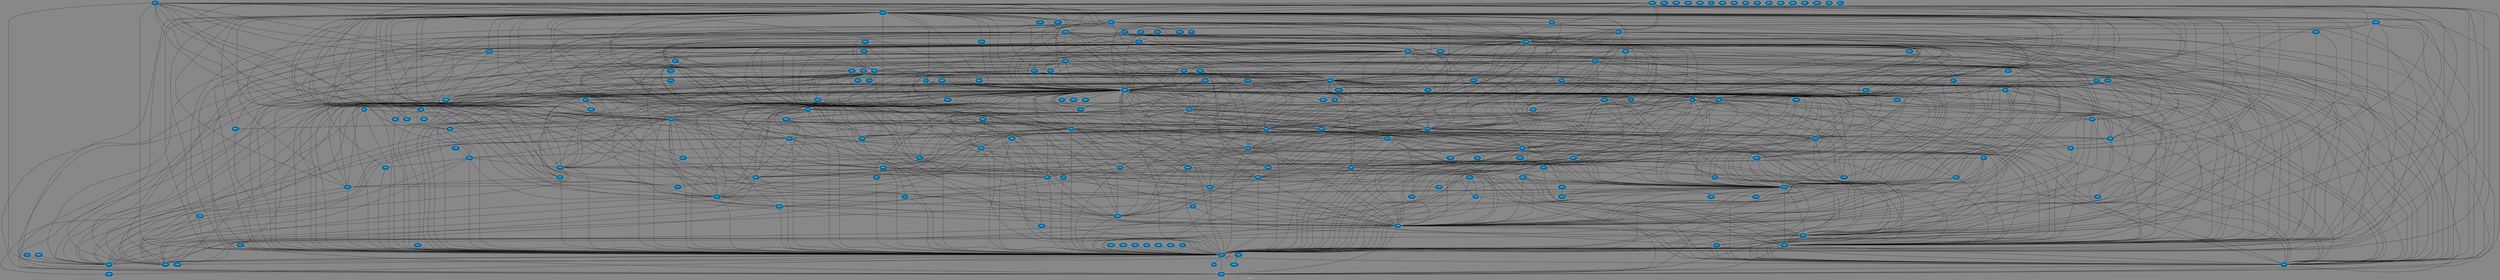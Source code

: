 // Countries together in item graph
graph {
	graph [bgcolor="#888888" fontcolor=white fontsize=12 label="Graph" outputorder=edgesfirst overlap=prism]
	node [color=white fillcolor="#006699" fontcolor=white fontname=Helvetica shape=hexagon style=filled]
	edge [arrowhead=open color=black fontcolor=white fontname=Courier fontsize=12]
		IDN [label=IDN]
		DEU [label=DEU]
		TZA [label=TZA]
		IRN [label=IRN]
		USA [label=USA]
		ITA [label=ITA]
		AUS [label=AUS]
		AFG [label=AFG]
		VEN [label=VEN]
		TUR [label=TUR]
		DNK [label=DNK]
		GBR [label=GBR]
		KOR [label=KOR]
		PRK [label=PRK]
		CYP [label=CYP]
		VAT [label=VAT]
		CAN [label=CAN]
		SAU [label=SAU]
		MEX [label=MEX]
		RUS [label=RUS]
		ISR [label=ISR]
		PSE [label=PSE]
		GRC [label=GRC]
		CHN [label=CHN]
		UKR [label=UKR]
		MMR [label=MMR]
		FRA [label=FRA]
		TCD [label=TCD]
		UZB [label=UZB]
		XK [label=XK]
		IND [label=IND]
		PAK [label=PAK]
		NPL [label=NPL]
		JPN [label=JPN]
		SYR [label=SYR]
		CUB [label=CUB]
		EGY [label=EGY]
		MYS [label=MYS]
		TJK [label=TJK]
		BRA [label=BRA]
		LBN [label=LBN]
		SLV [label=SLV]
		UGA [label=UGA]
		MAR [label=MAR]
		LBR [label=LBR]
		NLD [label=NLD]
		KEN [label=KEN]
		LBY [label=LBY]
		IRQ [label=IRQ]
		TUN [label=TUN]
		NZL [label=NZL]
		IRL [label=IRL]
		LKA [label=LKA]
		ARG [label=ARG]
		ZAF [label=ZAF]
		SGP [label=SGP]
		HKG [label=HKG]
		KAZ [label=KAZ]
		CAF [label=CAF]
		ESP [label=ESP]
		SLE [label=SLE]
		COL [label=COL]
		SWE [label=SWE]
		THA [label=THA]
		PHL [label=PHL]
		NGA [label=NGA]
		BGD [label=BGD]
		SEN [label=SEN]
		BIH [label=BIH]
		POL [label=POL]
		TWN [label=TWN]
		COG [label=COG]
		BEL [label=BEL]
		LAO [label=LAO]
		ARE [label=ARE]
		BFA [label=BFA]
		NER [label=NER]
		NOR [label=NOR]
		CZE [label=CZE]
		BLR [label=BLR]
		HUN [label=HUN]
		TLS [label=TLS]
		SOM [label=SOM]
		YEM [label=YEM]
		KGZ [label=KGZ]
		MWI [label=MWI]
		GMB [label=GMB]
		RWA [label=RWA]
		GTM [label=GTM]
		BHS [label=BHS]
		BDI [label=BDI]
		SDN [label=SDN]
		ERI [label=ERI]
		VUT [label=VUT]
		ARM [label=ARM]
		LVA [label=LVA]
		BHR [label=BHR]
		MDV [label=MDV]
		PAN [label=PAN]
		BGR [label=BGR]
		JOR [label=JOR]
		KHM [label=KHM]
		PRT [label=PRT]
		GIN [label=GIN]
		ISL [label=ISL]
		MUS [label=MUS]
		CHE [label=CHE]
		MNG [label=MNG]
		ROU [label=ROU]
		BOL [label=BOL]
		CHL [label=CHL]
		HTI [label=HTI]
		ECU [label=ECU]
		GEO [label=GEO]
		FJI [label=FJI]
		VNM [label=VNM]
		MOZ [label=MOZ]
		TON [label=TON]
		ZWE [label=ZWE]
		SSD [label=SSD]
		NIC [label=NIC]
		MHL [label=MHL]
		ETH [label=ETH]
		URY [label=URY]
		FIN [label=FIN]
		PER [label=PER]
		QAT [label=QAT]
		MAC [label=MAC]
		MDA [label=MDA]
		MLI [label=MLI]
		TKM [label=TKM]
		AZE [label=AZE]
		AUT [label=AUT]
		GHA [label=GHA]
		PNG [label=PNG]
		EST [label=EST]
		GUY [label=GUY]
		BRB [label=BRB]
		NRU [label=NRU]
		LSO [label=LSO]
		CIV [label=CIV]
		ALB [label=ALB]
		HND [label=HND]
		MKD [label=MKD]
		DOM [label=DOM]
		SRB [label=SRB]
		KWT [label=KWT]
		LUX [label=LUX]
		CRI [label=CRI]
		DZA [label=DZA]
		SVK [label=SVK]
		SVN [label=SVN]
		GRD [label=GRD]
		ESH [label=ESH]
		GAB [label=GAB]
		AGO [label=AGO]
		MLT [label=MLT]
		"CXR " [label="CXR "]
		CMR [label=CMR]
		GNB [label=GNB]
		JAM [label=JAM]
		NAM [label=NAM]
		MCO [label=MCO]
		GRL [label=GRL]
		HRV [label=HRV]
		BTN [label=BTN]
		FLK [label=FLK]
		VIR [label=VIR]
		LTU [label=LTU]
		OMN [label=OMN]
		SLB [label=SLB]
		FRO [label=FRO]
		BEN [label=BEN]
		BRN [label=BRN]
		COD [label=COD]
		BWA [label=BWA]
		MNE [label=MNE]
		ZMB [label=ZMB]
		"CCK " [label="CCK "]
		TTO [label=TTO]
		MRT [label=MRT]
		WSM [label=WSM]
		TGO [label=TGO]
		SWZ [label=SWZ]
		PRY [label=PRY]
		DJI [label=DJI]
		MDG [label=MDG]
		SUR [label=SUR]
		SYC [label=SYC]
		FSM [label=FSM]
		BLZ [label=BLZ]
			IRL -- UKR [weight=1]
			CHL -- ITA [weight=1]
			UGA -- USA [weight=9]
			IDN -- MYS [weight=8]
			COL -- VAT [weight=1]
			ESP -- PAK [weight=3]
			FRA -- NLD [weight=2]
			USA -- VAT [weight=42]
			FRA -- PSE [weight=7]
			CHN -- NPL [weight=1]
			FIN -- GBR [weight=2]
			ERI -- FRA [weight=2]
			RUS -- VEN [weight=1]
			ARG -- USA [weight=11]
			AFG -- RUS [weight=2]
			BRA -- ESP [weight=2]
			NIC -- RUS [weight=1]
			THA -- USA [weight=7]
			ISR -- TUR [weight=2]
			CAN -- GBR [weight=12]
			IDN -- MMR [weight=2]
			IND -- JPN [weight=8]
			ESP -- RWA [weight=1]
			AUS -- LBR [weight=1]
			AUS -- "CCK " [weight=4]
			BGD -- PRK [weight=1]
			BFA -- DZA [weight=1]
			BRA -- SYR [weight=3]
			CHE -- ITA [weight=3]
			AGO -- TUR [weight=1]
			NLD -- TUR [weight=2]
			CHN -- MEX [weight=3]
			CAN -- PSE [weight=1]
			BEL -- JPN [weight=2]
			IRQ -- QAT [weight=1]
			GRC -- SVN [weight=1]
			AUS -- FRA [weight=15]
			CHE -- USA [weight=17]
			MEX -- NZL [weight=1]
			JPN -- PHL [weight=1]
			CHE -- VEN [weight=1]
			AUS -- JPN [weight=23]
			FRA -- MCO [weight=1]
			HKG -- TWN [weight=3]
			CHN -- PRK [weight=22]
			LBY -- USA [weight=20]
			ITA -- PRK [weight=1]
			BGD -- GBR [weight=3]
			FRA -- YEM [weight=2]
			GBR -- VIR [weight=2]
			ISR -- SDN [weight=3]
			USA -- YEM [weight=54]
			TJK -- TUR [weight=1]
			JPN -- TWN [weight=1]
			AUS -- PAK [weight=2]
			ITA -- LTU [weight=1]
			LAO -- THA [weight=1]
			AUS -- "CXR " [weight=1]
			CHN -- SDN [weight=1]
			JPN -- NZL [weight=2]
			AUS -- ISR [weight=10]
			CZE -- RUS [weight=2]
			MEX -- PRK [weight=1]
			CAF -- FRA [weight=3]
			FIN -- USA [weight=4]
			BHR -- COL [weight=1]
			ROU -- USA [weight=1]
			IRN -- ITA [weight=1]
			AUS -- DEU [weight=7]
			ISR -- QAT [weight=1]
			KOR -- PRK [weight=33]
			NGA -- USA [weight=17]
			GBR -- VEN [weight=5]
			KOR -- USA [weight=22]
			CAN -- VAT [weight=1]
			AUT -- IRQ [weight=1]
			GBR -- SOM [weight=6]
			NIC -- VAT [weight=1]
			AFG -- CAN [weight=5]
			EGY -- PSE [weight=30]
			GBR -- SLE [weight=42]
			AUS -- SDN [weight=2]
			ARG -- AUS [weight=2]
			MYS -- NZL [weight=1]
			CHE -- SGP [weight=1]
			AFG -- SAU [weight=1]
			FRA -- LBY [weight=1]
			ARG -- IRN [weight=3]
			ESP -- UKR [weight=2]
			CHN -- IND [weight=24]
			CHN -- THA [weight=1]
			DEU -- IRQ [weight=1]
			ISR -- THA [weight=2]
			AUS -- IRQ [weight=67]
			KHM -- USA [weight=1]
			DZA -- MAR [weight=1]
			NLD -- UKR [weight=2]
			ARM -- UKR [weight=1]
			CAN -- CHN [weight=8]
			RUS -- TGO [weight=1]
			ECU -- GBR [weight=1]
			GBR -- IND [weight=37]
			ESP -- GTM [weight=1]
			AUS -- SSD [weight=1]
			DEU -- SWE [weight=2]
			ARG -- FRA [weight=12]
			LBN -- SYR [weight=27]
			AZE -- USA [weight=1]
			NIC -- SLV [weight=1]
			RUS -- SRB [weight=2]
			BGD -- IND [weight=5]
			CHN -- FRA [weight=11]
			ERI -- SDN [weight=6]
			GRC -- UKR [weight=3]
			THA -- UKR [weight=1]
			CUB -- VAT [weight=17]
			DNK -- SYR [weight=2]
			ESP -- SVN [weight=1]
			GEO -- MDA [weight=2]
			AUS -- SLE [weight=8]
			SGP -- USA [weight=1]
			IRN -- SYR [weight=18]
			AUS -- KOR [weight=2]
			BOL -- VAT [weight=1]
			ARE -- LBY [weight=5]
			ESP -- ISL [weight=1]
			DZA -- USA [weight=1]
			CRI -- SLV [weight=1]
			KEN -- USA [weight=5]
			EGY -- SYR [weight=2]
			SLV -- USA [weight=2]
			AUS -- UGA [weight=2]
			AUS -- GBR [weight=34]
			CHE -- GRC [weight=1]
			GBR -- SDN [weight=5]
			IRN -- RUS [weight=19]
			AUT -- ITA [weight=1]
			USA -- ZAF [weight=10]
			EST -- UKR [weight=1]
			GRC -- TUN [weight=2]
			CHL -- SEN [weight=1]
			CHE -- NGA [weight=1]
			PAK -- PHL [weight=1]
			IRL -- SLE [weight=1]
			GRC -- JPN [weight=1]
			IRN -- NRU [weight=1]
			IRL -- POL [weight=1]
			GBR -- SWE [weight=6]
			CAN -- IRN [weight=2]
			ESP -- QAT [weight=2]
			SWE -- USA [weight=2]
			IRL -- ITA [weight=1]
			HTI -- USA [weight=9]
			ETH -- ITA [weight=1]
			IRL -- NLD [weight=1]
			CYP -- IRQ [weight=1]
			CHN -- ITA [weight=1]
			LTU -- UKR [weight=4]
			NLD -- USA [weight=4]
			FRA -- SYR [weight=8]
			MEX -- USA [weight=75]
			IND -- NOR [weight=1]
			CHN -- MNG [weight=1]
			CAN -- CUB [weight=2]
			IRQ -- PSE [weight=2]
			KAZ -- RUS [weight=1]
			FRA -- LUX [weight=1]
			CAN -- FRA [weight=2]
			FRA -- IRL [weight=3]
			GBR -- ISL [weight=2]
			BGR -- USA [weight=2]
			IND -- MMR [weight=3]
			FRA -- RUS [weight=29]
			MDA -- TUR [weight=2]
			BRA -- NLD [weight=1]
			POL -- RUS [weight=16]
			MEX -- VAT [weight=4]
			IDN -- PNG [weight=5]
			CRI -- SWE [weight=1]
			AUS -- BHS [weight=2]
			FIN -- GRC [weight=2]
			GBR -- USA [weight=176]
			GBR -- ZAF [weight=6]
			GIN -- LBR [weight=2]
			ISL -- JPN [weight=2]
			AUS -- NPL [weight=6]
			ESH -- GBR [weight=2]
			AUS -- TLS [weight=10]
			AUS -- UKR [weight=16]
			SYR -- USA [weight=229]
			BHS -- GBR [weight=2]
			AUS -- FJI [weight=2]
			ISR -- JOR [weight=5]
			IDN -- VAT [weight=1]
			AUS -- PRK [weight=10]
			CUB -- FRA [weight=1]
			IRN -- PRK [weight=1]
			AUS -- HKG [weight=3]
			ITA -- LBY [weight=6]
			ISR -- SYR [weight=22]
			BIH -- UKR [weight=1]
			COG -- USA [weight=7]
			DNK -- GBR [weight=2]
			FRA -- IND [weight=2]
			IRQ -- USA [weight=307]
			CHN -- IRN [weight=1]
			CHE -- VAT [weight=3]
			ETH -- USA [weight=3]
			ESP -- SDN [weight=1]
			FRA -- IRQ [weight=10]
			AUS -- IDN [weight=111]
			AUS -- PSE [weight=7]
			HKG -- MYS [weight=2]
			QAT -- SYR [weight=1]
			ARG -- GBR [weight=7]
			BRA -- PRY [weight=1]
			DOM -- VAT [weight=1]
			IRL -- USA [weight=11]
			NPL -- VNM [weight=1]
			PSE -- SYR [weight=9]
			BOL -- USA [weight=1]
			CHE -- DEU [weight=1]
			RUS -- VAT [weight=4]
			AUS -- RUS [weight=36]
			KHM -- RUS [weight=2]
			MMR -- THA [weight=14]
			CHN -- PER [weight=1]
			ETH -- FRA [weight=1]
			AUS -- PHL [weight=5]
			BIH -- LBY [weight=1]
			BGR -- ROU [weight=9]
			ARG -- GRC [weight=1]
			USA -- VEN [weight=36]
			CYP -- USA [weight=1]
			AUT -- USA [weight=3]
			GBR -- ITA [weight=12]
			CHN -- SGP [weight=1]
			MDA -- UKR [weight=2]
			COL -- USA [weight=5]
			POL -- UKR [weight=4]
			JOR -- USA [weight=6]
			BEL -- LUX [weight=1]
			CHN -- NOR [weight=1]
			AUS -- ITA [weight=3]
			PRK -- RUS [weight=12]
			AUS -- GIN [weight=3]
			BHR -- USA [weight=2]
			PRT -- SYR [weight=1]
			GBR -- VNM [weight=1]
			MYS -- PRK [weight=1]
			NPL -- USA [weight=11]
			RUS -- SVK [weight=1]
			IND -- NPL [weight=6]
			BHR -- EGY [weight=1]
			ALB -- GBR [weight=1]
			AUS -- CYP [weight=1]
			AUT -- GRC [weight=2]
			CUB -- MEX [weight=1]
			DNK -- PAN [weight=1]
			CUB -- PAN [weight=2]
			CZE -- GBR [weight=2]
			DEU -- JPN [weight=2]
			GBR -- HRV [weight=1]
			BRA -- VAT [weight=1]
			CAN -- USA [weight=38]
			AFG -- PSE [weight=1]
			AUS -- THA [weight=12]
			IRL -- PER [weight=1]
			RUS -- TUR [weight=4]
			SAU -- SWE [weight=9]
			IRQ -- PAK [weight=1]
			GBR -- TUN [weight=46]
			CUB -- FLK [weight=1]
			CHN -- SAU [weight=1]
			KWT -- TUN [weight=9]
			ITA -- RUS [weight=3]
			SLE -- USA [weight=10]
			IRL -- VAT [weight=3]
			GBR -- MLI [weight=1]
			ESP -- MEX [weight=1]
			THA -- TUR [weight=1]
			GBR -- JOR [weight=1]
			KWT -- USA [weight=2]
			KWT -- SYR [weight=2]
			AFG -- FRA [weight=1]
			LVA -- USA [weight=1]
			HUN -- SRB [weight=2]
			GUY -- VEN [weight=1]
			SAU -- SYR [weight=1]
			BRA -- CAN [weight=1]
			MMR -- PAK [weight=1]
			CHE -- PHL [weight=1]
			CHN -- DEU [weight=3]
			CZE -- USA [weight=1]
			ITA -- KEN [weight=1]
			HRV -- SRB [weight=4]
			SYC -- USA [weight=1]
			EST -- RUS [weight=2]
			CHE -- ETH [weight=5]
			ESP -- TTO [weight=1]
			AUS -- SGP [weight=2]
			AUS -- GRC [weight=4]
			SSD -- UGA [weight=2]
			ITA -- PAK [weight=2]
			GBR -- PER [weight=1]
			ITA -- UKR [weight=3]
			ITA -- URY [weight=1]
			ARG -- SLV [weight=1]
			GBR -- GRC [weight=22]
			ERI -- GBR [weight=3]
			TUR -- USA [weight=33]
			FRA -- MLI [weight=10]
			GBR -- VAT [weight=5]
			DEU -- ESP [weight=2]
			ISR -- LBN [weight=9]
			ISL -- NLD [weight=1]
			NOR -- USA [weight=3]
			CHN -- ISL [weight=2]
			AUS -- KEN [weight=1]
			DEU -- IND [weight=1]
			PSE -- TWN [weight=1]
			CUB -- RUS [weight=5]
			NZL -- ZAF [weight=6]
			GBR -- MKD [weight=7]
			BEL -- USA [weight=5]
			AFG -- FIN [weight=2]
			COL -- CUB [weight=5]
			EGY -- QAT [weight=4]
			MAR -- NLD [weight=1]
			AUS -- USA [weight=95]
			BRA -- MNG [weight=1]
			EGY -- VEN [weight=1]
			CYP -- SYR [weight=2]
			MDA -- USA [weight=2]
			GBR -- MWI [weight=1]
			BGD -- GRC [weight=1]
			RUS -- SAU [weight=1]
			EGY -- ISR [weight=20]
			PAN -- PRK [weight=1]
			GMB -- USA [weight=2]
			MMR -- NZL [weight=3]
			GBR -- HKG [weight=28]
			CHE -- GBR [weight=4]
			AUT -- KAZ [weight=3]
			GBR -- LBY [weight=29]
			MAR -- MEX [weight=1]
			IRQ -- RUS [weight=1]
			IDN -- JPN [weight=1]
			CAN -- CHE [weight=1]
			FRA -- IRN [weight=4]
			DEU -- RWA [weight=1]
			JPN -- PRK [weight=10]
			BLR -- UKR [weight=29]
			DEU -- EGY [weight=10]
			MLI -- SDN [weight=1]
			MLI -- NER [weight=1]
			LKA -- NLD [weight=1]
			CHN -- JPN [weight=40]
			CHN -- VEN [weight=2]
			LBY -- NZL [weight=2]
			KWT -- SAU [weight=2]
			RUS -- TLS [weight=1]
			IRQ -- SAU [weight=1]
			IRQ -- SYR [weight=90]
			IRQ -- NZL [weight=1]
			DEU -- VAT [weight=5]
			CHN -- IRL [weight=1]
			HKG -- ITA [weight=1]
			ISR -- USA [weight=135]
			DEU -- GRC [weight=88]
			ARE -- JOR [weight=2]
			GIN -- SLE [weight=2]
			CHL -- GBR [weight=3]
			GBR -- RUS [weight=65]
			AUS -- SWE [weight=1]
			KEN -- SOM [weight=11]
			ARM -- VAT [weight=9]
			MYS -- UKR [weight=21]
			CHL -- USA [weight=2]
			IND -- TUR [weight=1]
			BEL -- GBR [weight=15]
			POL -- USA [weight=19]
			CAN -- ITA [weight=1]
			GBR -- MDA [weight=2]
			ESP -- VEN [weight=2]
			GBR -- SYR [weight=112]
			HKG -- IDN [weight=4]
			GBR -- IDN [weight=5]
			GIN -- PNG [weight=33]
			ERI -- LBY [weight=1]
			ISR -- PSE [weight=583]
			HND -- USA [weight=3]
			DJI -- USA [weight=1]
			IND -- PAK [weight=39]
			CHL -- PSE [weight=1]
			FRA -- ITA [weight=10]
			CHN -- KEN [weight=4]
			ETH -- VAT [weight=2]
			CHN -- LKA [weight=1]
			ALB -- VAT [weight=3]
			PAN -- VEN [weight=2]
			IND -- QAT [weight=5]
			IRL -- PSE [weight=3]
			IRN -- MYS [weight=4]
			CAF -- TCD [weight=1]
			CAN -- SOM [weight=1]
			ESP -- FRA [weight=9]
			CHN -- ESP [weight=4]
			NLD -- RUS [weight=4]
			AUS -- OMN [weight=2]
			AFG -- ZAF [weight=1]
			BRA -- ITA [weight=3]
			ARG -- NZL [weight=2]
			MEX -- NPL [weight=1]
			NZL -- YEM [weight=1]
			TUR -- UKR [weight=2]
			DZA -- GBR [weight=2]
			AFG -- IRN [weight=4]
			ALB -- CHE [weight=1]
			TLS -- USA [weight=1]
			CHN -- MMR [weight=3]
			NLD -- SYR [weight=6]
			AFG -- AUS [weight=5]
			TCD -- USA [weight=1]
			VAT -- VEN [weight=1]
			EGY -- SDN [weight=4]
			KWT -- SLE [weight=1]
			CHN -- VIR [weight=2]
			AUS -- ETH [weight=1]
			GBR -- NLD [weight=4]
			AGO -- CHN [weight=1]
			CHN -- SSD [weight=1]
			DNK -- POL [weight=1]
			SSD -- USA [weight=8]
			GBR -- SAU [weight=12]
			POL -- SYR [weight=1]
			PSE -- QAT [weight=2]
			CAN -- IRQ [weight=3]
			PRK -- QAT [weight=1]
			CHN -- MYS [weight=16]
			CAN -- TJK [weight=1]
			IRQ -- NGA [weight=1]
			NAM -- USA [weight=1]
			NLD -- SWE [weight=1]
			IRN -- TUR [weight=3]
			AZE -- GBR [weight=1]
			ITA -- SDN [weight=1]
			IRN -- SAU [weight=13]
			GBR -- SSD [weight=2]
			BLR -- FRA [weight=1]
			HKG -- IRQ [weight=1]
			IRQ -- LBY [weight=1]
			PRK -- VAT [weight=2]
			BDI -- USA [weight=1]
			LKA -- USA [weight=3]
			DEU -- PHL [weight=5]
			NGA -- TCD [weight=1]
			NGA -- ZAF [weight=1]
			JOR -- PSE [weight=3]
			SDN -- USA [weight=12]
			ITA -- NLD [weight=1]
			BRA -- MOZ [weight=1]
			AUS -- IRN [weight=7]
			ESP -- ITA [weight=4]
			GBR -- NZL [weight=8]
			BRA -- FRA [weight=2]
			IND -- ITA [weight=5]
			DNK -- USA [weight=7]
			CAN -- ISR [weight=1]
			FRA -- RWA [weight=7]
			AUS -- POL [weight=2]
			BGR -- GRC [weight=1]
			NER -- NGA [weight=2]
			CHN -- PAK [weight=4]
			LBN -- USA [weight=5]
			MDA -- SYR [weight=2]
			BFA -- NER [weight=2]
			PHL -- SDN [weight=1]
			JPN -- KOR [weight=10]
			FRA -- VAT [weight=9]
			DNK -- IND [weight=5]
			AUS -- SYR [weight=24]
			FRA -- TUR [weight=3]
			COG -- SGP [weight=1]
			DEU -- ERI [weight=1]
			AUS -- VUT [weight=8]
			AFG -- IRL [weight=1]
			BEL -- SYR [weight=4]
			MDA -- RUS [weight=6]
			BGR -- GBR [weight=6]
			SAU -- SOM [weight=2]
			ARM -- USA [weight=2]
			IDN -- NZL [weight=1]
			FRA -- NZL [weight=1]
			JOR -- LBY [weight=3]
			CYP -- GBR [weight=5]
			CHE -- UKR [weight=20]
			FRA -- QAT [weight=1]
			CHN -- VAT [weight=5]
			ESP -- VAT [weight=1]
			BEL -- RUS [weight=7]
			SLV -- VAT [weight=2]
			NIC -- PAN [weight=1]
			CUB -- USA [weight=142]
			IRL -- RUS [weight=2]
			GBR -- MMR [weight=13]
			FIN -- RUS [weight=6]
			PAN -- USA [weight=4]
			CAF -- SYR [weight=2]
			CHN -- VNM [weight=9]
			IRL -- TUN [weight=2]
			RUS -- YEM [weight=1]
			AUS -- MMR [weight=1]
			NGA -- SYR [weight=1]
			LBN -- SUR [weight=1]
			CYP -- GRC [weight=1]
			FRA -- UKR [weight=23]
			SDN -- UGA [weight=2]
			ESP -- LBN [weight=1]
			FRA -- GIN [weight=1]
			IND -- USA [weight=50]
			ETH -- GBR [weight=7]
			AUS -- NLD [weight=14]
			CHN -- HKG [weight=61]
			HKG -- USA [weight=4]
			FRA -- IDN [weight=6]
			IRN -- SDN [weight=1]
			MEX -- URY [weight=2]
			SYR -- TUR [weight=69]
			CHN -- MAC [weight=5]
			CZE -- PSE [weight=8]
			GRC -- LBY [weight=3]
			CHE -- RUS [weight=8]
			DEU -- FIN [weight=1]
			FRA -- SEN [weight=1]
			LBY -- SYR [weight=1]
			SAU -- YEM [weight=43]
			AFG -- SWE [weight=3]
			ESP -- PSE [weight=3]
			TUR -- ZAF [weight=4]
			TON -- WSM [weight=1]
			CHE -- SYR [weight=34]
			ARM -- TUR [weight=8]
			BIH -- SRB [weight=4]
			GBR -- ROU [weight=10]
			AFG -- GBR [weight=52]
			MLI -- NLD [weight=1]
			ESH -- MAR [weight=4]
			DEU -- GBR [weight=63]
			GBR -- PRT [weight=3]
			ARG -- ESP [weight=1]
			BRA -- USA [weight=13]
			ARG -- VAT [weight=5]
			KOR -- VAT [weight=5]
			HKG -- SYR [weight=1]
			IRL -- QAT [weight=1]
			BEL -- GRC [weight=28]
			DZA -- FRA [weight=6]
			LBR -- USA [weight=13]
			FRA -- JOR [weight=1]
			AUS -- LBN [weight=3]
			FRA -- VEN [weight=1]
			CHN -- ISR [weight=1]
			CAN -- JPN [weight=3]
			CHN -- ZAF [weight=1]
			JOR -- SYR [weight=22]
			DOM -- HTI [weight=4]
			CHN -- UGA [weight=1]
			ETH -- SDN [weight=6]
			CUB -- IRN [weight=1]
			KHM -- RWA [weight=2]
			CHE -- ESP [weight=2]
			LTU -- RUS [weight=3]
			PRK -- USA [weight=106]
			CHE -- DNK [weight=1]
			ARG -- CHN [weight=4]
			GRD -- USA [weight=2]
			PAK -- YEM [weight=4]
			ARE -- USA [weight=12]
			HKG -- KOR [weight=1]
			UKR -- YEM [weight=1]
			DEU -- MEX [weight=1]
			AUT -- RUS [weight=4]
			IND -- LKA [weight=1]
			AUS -- EGY [weight=13]
			BEL -- MLI [weight=1]
			LBN -- PSE [weight=1]
			BOL -- GBR [weight=1]
			ISR -- PHL [weight=1]
			FIN -- NZL [weight=1]
			GTM -- USA [weight=5]
			EGY -- USA [weight=33]
			QAT -- USA [weight=7]
			ARM -- RUS [weight=1]
			AUS -- CAN [weight=3]
			EGY -- ETH [weight=1]
			GBR -- YEM [weight=5]
			LVA -- RUS [weight=4]
			FRA -- NER [weight=7]
			SDN -- ZAF [weight=6]
			BRA -- GBR [weight=9]
			NOR -- PRK [weight=1]
			EGY -- KEN [weight=1]
			ETH -- SOM [weight=1]
			CHN -- TWN [weight=12]
			ISR -- VAT [weight=7]
			AUT -- CHE [weight=1]
			ECU -- IND [weight=2]
			ECU -- PER [weight=1]
			IDN -- NLD [weight=1]
			IRN -- NGA [weight=1]
			AUS -- IRL [weight=6]
			GBR -- PAK [weight=7]
			NRU -- USA [weight=1]
			URY -- USA [weight=11]
			GBR -- LVA [weight=3]
			AUS -- MHL [weight=1]
			NOR -- SWE [weight=2]
			GBR -- IRL [weight=20]
			GBR -- QAT [weight=9]
			FLK -- GBR [weight=2]
			AUT -- GBR [weight=4]
			CHN -- TUR [weight=3]
			MMR -- MYS [weight=4]
			IRN -- URY [weight=5]
			GBR -- ZMB [weight=2]
			KOR -- LBY [weight=2]
			BEL -- ITA [weight=2]
			FRA -- MEX [weight=1]
			ZAF -- ZWE [weight=3]
			CUB -- NLD [weight=1]
			FRA -- GRC [weight=14]
			IRN -- PSE [weight=5]
			AUS -- PRT [weight=1]
			IRN -- YEM [weight=12]
			CHL -- THA [weight=2]
			BHR -- SAU [weight=1]
			FIN -- UKR [weight=1]
			AUS -- NRU [weight=13]
			IND -- ISR [weight=1]
			FRA -- USA [weight=57]
			KGZ -- UZB [weight=1]
			JAM -- USA [weight=6]
			FRA -- KWT [weight=9]
			ESP -- SYR [weight=6]
			FRA -- GBR [weight=64]
			IRN -- IRQ [weight=51]
			GRC -- ITA [weight=4]
			SWE -- SYR [weight=4]
			COD -- COG [weight=3]
			GUY -- USA [weight=1]
			CAN -- PRK [weight=2]
			IRQ -- UKR [weight=2]
			GBR -- TWN [weight=1]
			IND -- THA [weight=1]
			RWA -- TZA [weight=1]
			GBR -- NPL [weight=21]
			GBR -- LAO [weight=1]
			KHM -- THA [weight=1]
			CHE -- IRN [weight=13]
			DEU -- NLD [weight=5]
			JPN -- MHL [weight=1]
			RUS -- SVN [weight=1]
			NZL -- USA [weight=4]
			JOR -- VAT [weight=1]
			IRQ -- JOR [weight=1]
			LSO -- ZAF [weight=2]
			PAK -- RUS [weight=1]
			CHN -- PHL [weight=6]
			KEN -- SYR [weight=2]
			ETH -- ISR [weight=1]
			ARG -- ISR [weight=2]
			GRC -- VAT [weight=1]
			RUS -- UKR [weight=942]
			ITA -- USA [weight=19]
			FRA -- SWE [weight=1]
			IRN -- USA [weight=204]
			GRC -- USA [weight=18]
			GBR -- POL [weight=9]
			MDV -- ZAF [weight=1]
			KGZ -- USA [weight=1]
			LBY -- TUR [weight=2]
			JOR -- JPN [weight=1]
			HUN -- UKR [weight=1]
			DJI -- YEM [weight=1]
			CHN -- KOR [weight=6]
			GBR -- UGA [weight=6]
			HTI -- NPL [weight=2]
			AFG -- QAT [weight=5]
			BEL -- UKR [weight=3]
			ISR -- UKR [weight=1]
			GEO -- RUS [weight=5]
			AUS -- BOL [weight=2]
			IRL -- KOR [weight=1]
			AFG -- UKR [weight=1]
			EGY -- ERI [weight=3]
			BHR -- GBR [weight=3]
			DEU -- UKR [weight=52]
			CAN -- RUS [weight=7]
			EGY -- SAU [weight=1]
			ITA -- LBN [weight=4]
			OMN -- YEM [weight=1]
			IND -- ZAF [weight=2]
			CUB -- PRK [weight=1]
			LAO -- USA [weight=1]
			IRN -- OMN [weight=1]
			CHN -- LBR [weight=1]
			DEU -- SGP [weight=2]
			ESP -- RUS [weight=4]
			CAN -- UKR [weight=3]
			SYR -- YEM [weight=2]
			GBR -- TZA [weight=2]
			GBR -- GUY [weight=1]
			JOR -- LTU [weight=1]
			IRQ -- KEN [weight=2]
			BRA -- PER [weight=1]
			IRN -- SWE [weight=1]
			LTU -- USA [weight=1]
			HUN -- RUS [weight=1]
			CAN -- PNG [weight=2]
			DNK -- SWE [weight=2]
			RWA -- ZAF [weight=5]
			HKG -- UKR [weight=1]
			LKA -- VAT [weight=6]
			DEU -- TUR [weight=1]
			BEL -- TUR [weight=1]
			CHL -- VAT [weight=3]
			EGY -- NLD [weight=2]
			AFG -- TUR [weight=6]
			CAN -- GIN [weight=2]
			ARM -- GBR [weight=2]
			KOR -- RUS [weight=3]
			RUS -- USA [weight=297]
			AFG -- NPL [weight=1]
			GBR -- NGA [weight=9]
			DNK -- FRA [weight=2]
			KHM -- NRU [weight=9]
			CHN -- SYR [weight=1]
			GBR -- LBR [weight=1]
			FRA -- ISR [weight=10]
			BRA -- CHN [weight=3]
			ARE -- TUN [weight=1]
			BDI -- BEL [weight=1]
			AUS -- CHN [weight=42]
			FRA -- UGA [weight=1]
			IRQ -- TUR [weight=13]
			IDN -- IRN [weight=1]
			SDN -- VAT [weight=2]
			IRQ -- VAT [weight=5]
			AUS -- MDV [weight=1]
			NLD -- PRT [weight=1]
			CUB -- SWE [weight=1]
			CHE -- FRA [weight=3]
			BRA -- IND [weight=3]
			CZE -- SVK [weight=1]
			BRA -- NPL [weight=1]
			COL -- ESP [weight=2]
			GBR -- IRN [weight=36]
			BRA -- CUB [weight=1]
			SYR -- VAT [weight=4]
			ERI -- NPL [weight=1]
			PHL -- VAT [weight=12]
			GRC -- PSE [weight=2]
			FRA -- MKD [weight=1]
			AUS -- VAT [weight=6]
			RUS -- ZAF [weight=1]
			IND -- SGP [weight=1]
			KGZ -- TJK [weight=1]
			LBY -- TUN [weight=6]
			CYP -- TUR [weight=1]
			MYS -- USA [weight=5]
			GBR -- KEN [weight=12]
			EGY -- UKR [weight=1]
			MYS -- RUS [weight=12]
			EGY -- TUN [weight=1]
			EGY -- ITA [weight=1]
			IRQ -- LBN [weight=3]
			KEN -- UGA [weight=1]
			IND -- MYS [weight=8]
			AFG -- USA [weight=107]
			SYR -- ZAF [weight=1]
			TUR -- VAT [weight=4]
			SWZ -- USA [weight=1]
			AFG -- ESP [weight=1]
			ALB -- ITA [weight=1]
			PSE -- VAT [weight=10]
			CHN -- POL [weight=1]
			CAN -- LVA [weight=1]
			PER -- USA [weight=2]
			KAZ -- UKR [weight=1]
			IRN -- ISR [weight=60]
			BEL -- FRA [weight=5]
			FRA -- KAZ [weight=1]
			GBR -- PSE [weight=27]
			FIN -- SWE [weight=1]
			AUT -- DEU [weight=1]
			SDN -- SSD [weight=107]
			AFG -- IND [weight=2]
			BGD -- USA [weight=7]
			NZL -- VUT [weight=1]
			LBY -- SOM [weight=3]
			AUT -- IRN [weight=12]
			BRA -- JPN [weight=1]
			ARE -- EGY [weight=1]
			GBR -- THA [weight=43]
			GBR -- MEX [weight=4]
			DEU -- SYR [weight=3]
			GBR -- JPN [weight=5]
			ECU -- USA [weight=2]
			RWA -- USA [weight=1]
			CHN -- GRC [weight=2]
			AUS -- KHM [weight=14]
			DEU -- YEM [weight=4]
			FJI -- SYR [weight=1]
			AFG -- DEU [weight=1]
			PSE -- SWE [weight=3]
			IDN -- USA [weight=9]
			ARE -- GBR [weight=6]
			MYS -- THA [weight=2]
			PAK -- UZB [weight=1]
			DEU -- RUS [weight=44]
			JPN -- USA [weight=39]
			CHN -- USA [weight=166]
			AGO -- PRT [weight=1]
			PRK -- SWE [weight=1]
			GRC -- TUR [weight=2]
			BIH -- GRC [weight=2]
			CHN -- GBR [weight=38]
			NOR -- RUS [weight=4]
			KEN -- VAT [weight=2]
			ITA -- SOM [weight=2]
			IDN -- SAU [weight=2]
			RUS -- SYR [weight=15]
			BLR -- RUS [weight=6]
			DEU -- ITA [weight=4]
			GBR -- RWA [weight=8]
			OMN -- USA [weight=2]
			MAC -- USA [weight=2]
			GBR -- ISR [weight=30]
			GBR -- LTU [weight=5]
			COL -- VEN [weight=2]
			MDV -- TUR [weight=1]
			JPN -- MDV [weight=1]
			FRA -- HTI [weight=2]
			ITA -- VAT [weight=14]
			BWA -- ZAF [weight=1]
			AUS -- YEM [weight=3]
			AFG -- IRQ [weight=2]
			BEL -- DEU [weight=2]
			ESP -- LBR [weight=1]
			FRA -- SAU [weight=4]
			KAZ -- USA [weight=1]
			EGY -- GBR [weight=8]
			FJI -- GBR [weight=1]
			UKR -- USA [weight=234]
			GRC -- ISR [weight=1]
			PSE -- USA [weight=65]
			CHN -- LAO [weight=2]
			JPN -- RUS [weight=3]
			GEO -- USA [weight=8]
			BEL -- CHN [weight=3]
			GBR -- URY [weight=1]
			ESP -- UGA [weight=2]
			IRQ -- PRK [weight=1]
			MDV -- SYR [weight=2]
			IDN -- SGP [weight=8]
			HTI -- VEN [weight=2]
			GBR -- SVN [weight=1]
			CAN -- SAU [weight=2]
			GBR -- NOR [weight=1]
			GBR -- IRQ [weight=77]
			CHN -- CUB [weight=2]
			BDI -- TZA [weight=6]
			AUS -- PNG [weight=4]
			MDV -- RUS [weight=1]
			CMR -- NGA [weight=1]
			GRC -- RUS [weight=14]
			DEU -- FRA [weight=43]
			FRA -- MDV [weight=4]
			BRA -- HTI [weight=1]
			DEU -- PRK [weight=1]
			ERI -- ISR [weight=3]
			PHL -- USA [weight=9]
			USA -- VNM [weight=1]
			BEL -- ISR [weight=1]
			PAK -- USA [weight=38]
			ARE -- SAU [weight=1]
			UKR -- VAT [weight=3]
			GBR -- MDV [weight=2]
			ISR -- SAU [weight=1]
			CHN -- KHM [weight=2]
			ROU -- RUS [weight=1]
			GRC -- SYR [weight=2]
			GBR -- MLT [weight=2]
			ITA -- SYR [weight=5]
			LBY -- PRK [weight=2]
			IRN -- MHL [weight=3]
			BDI -- RWA [weight=5]
			UKR -- VEN [weight=1]
			KGZ -- RUS [weight=4]
			USA -- XK [weight=1]
			SOM -- SWE [weight=1]
			AZE -- CHE [weight=1]
			IRQ -- MEX [weight=1]
			PAK -- SYR [weight=1]
			PHL -- SYR [weight=3]
			AUS -- NZL [weight=22]
			SYR -- UKR [weight=4]
			ETH -- SSD [weight=5]
			DEU -- IRN [weight=4]
			ALB -- FRA [weight=3]
			GIN -- SAU [weight=1]
			UGA -- ZAF [weight=1]
			AUS -- LKA [weight=12]
			IRN -- SOM [weight=2]
			CUB -- GBR [weight=1]
			CHN -- UKR [weight=2]
			EGY -- IRL [weight=1]
			ISR -- URY [weight=5]
			MMR -- USA [weight=9]
			LBR -- SLE [weight=5]
			GEO -- UKR [weight=7]
			ARG -- UKR [weight=1]
			CUB -- UKR [weight=1]
			ARG -- FLK [weight=2]
			ESP -- GBR [weight=23]
			NLD -- NOR [weight=1]
			ISR -- NPL [weight=1]
			EGY -- LBY [weight=30]
			CAN -- ERI [weight=1]
			GBR -- HUN [weight=11]
			ARM -- AZE [weight=3]
			USA -- ZWE [weight=3]
			GBR -- PRK [weight=12]
			DEU -- ISR [weight=4]
			AUS -- BRA [weight=1]
			DNK -- ISL [weight=1]
			CUB -- VEN [weight=6]
			FRA -- JPN [weight=1]
			ITA -- TUN [weight=3]
			ESP -- GRC [weight=5]
			MLI -- SSD [weight=1]
			FIN -- GEO [weight=1]
			GIN -- GNB [weight=1]
			BIH -- RUS [weight=2]
			CAF -- RWA [weight=1]
			MYS -- NLD [weight=1]
			IDN -- TLS [weight=1]
			ITA -- JPN [weight=2]
			EGY -- RUS [weight=4]
			AZE -- SGP [weight=1]
			SUR -- USA [weight=2]
			DJI -- IRN [weight=1]
			BIH -- SYR [weight=1]
			NPL -- QAT [weight=7]
			ESP -- ISR [weight=1]
			RUS -- TJK [weight=1]
			COG -- GBR [weight=5]
			IRN -- ZAF [weight=3]
			AUS -- IND [weight=29]
			FRA -- THA [weight=1]
			BIH -- VAT [weight=2]
			IND -- RUS [weight=4]
			GBR -- TUR [weight=20]
			SOM -- YEM [weight=2]
			NGA -- SDN [weight=1]
			BRA -- IDN [weight=6]
			CHN -- SUR [weight=1]
			JPN -- SYR [weight=1]
			JPN -- SLB [weight=2]
			AUS -- SAU [weight=1]
			MAR -- YEM [weight=6]
			MYS -- SGP [weight=1]
			AUS -- TUR [weight=1]
			GBR -- UKR [weight=49]
			FJI -- USA [weight=1]
			CHL -- KGZ [weight=1]
			CHN -- RUS [weight=17]
			CHN -- ECU [weight=2]
			RUS -- SEN [weight=1]
			SOM -- USA [weight=12]
			DEU -- USA [weight=74]
			GBR -- SGP [weight=3]
			PAK -- SAU [weight=1]
			AUS -- ZAF [weight=4]
			USA -- WSM [weight=1]
			LBN -- SAU [weight=1]
			PAK -- ZWE [weight=1]
			ESP -- USA [weight=11]
			ESP -- IRQ [weight=1]
			ESP -- MAR [weight=6]
			NGA -- YEM [weight=1]
			CUB -- ESP [weight=1]
			IRN -- PAK [weight=3]
			COL -- GBR [weight=3]
			TJK -- USA [weight=1]
			EST -- GBR [weight=1]
			GBR -- MAR [weight=7]
			RUS -- SWE [weight=7]
			GBR -- MYS [weight=19]
			GBR -- PHL [weight=2]
			FRA -- TUN [weight=11]
			AFG -- PAK [weight=24]
			DEU -- ZAF [weight=1]
			KOR -- SVK [weight=1]
			NPL -- TUR [weight=1]
			GBR -- LKA [weight=7]
			AUS -- MYS [weight=30]
			IRN -- LBN [weight=5]
			SAU -- USA [weight=22]
}